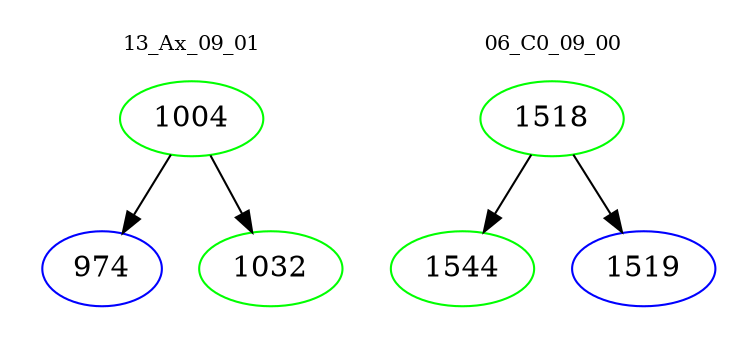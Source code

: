 digraph{
subgraph cluster_0 {
color = white
label = "13_Ax_09_01";
fontsize=10;
T0_1004 [label="1004", color="green"]
T0_1004 -> T0_974 [color="black"]
T0_974 [label="974", color="blue"]
T0_1004 -> T0_1032 [color="black"]
T0_1032 [label="1032", color="green"]
}
subgraph cluster_1 {
color = white
label = "06_C0_09_00";
fontsize=10;
T1_1518 [label="1518", color="green"]
T1_1518 -> T1_1544 [color="black"]
T1_1544 [label="1544", color="green"]
T1_1518 -> T1_1519 [color="black"]
T1_1519 [label="1519", color="blue"]
}
}
